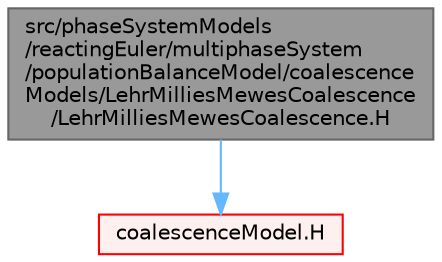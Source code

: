 digraph "src/phaseSystemModels/reactingEuler/multiphaseSystem/populationBalanceModel/coalescenceModels/LehrMilliesMewesCoalescence/LehrMilliesMewesCoalescence.H"
{
 // LATEX_PDF_SIZE
  bgcolor="transparent";
  edge [fontname=Helvetica,fontsize=10,labelfontname=Helvetica,labelfontsize=10];
  node [fontname=Helvetica,fontsize=10,shape=box,height=0.2,width=0.4];
  Node1 [id="Node000001",label="src/phaseSystemModels\l/reactingEuler/multiphaseSystem\l/populationBalanceModel/coalescence\lModels/LehrMilliesMewesCoalescence\l/LehrMilliesMewesCoalescence.H",height=0.2,width=0.4,color="gray40", fillcolor="grey60", style="filled", fontcolor="black",tooltip=" "];
  Node1 -> Node2 [id="edge1_Node000001_Node000002",color="steelblue1",style="solid",tooltip=" "];
  Node2 [id="Node000002",label="coalescenceModel.H",height=0.2,width=0.4,color="red", fillcolor="#FFF0F0", style="filled",URL="$coalescenceModel_8H.html",tooltip=" "];
}
